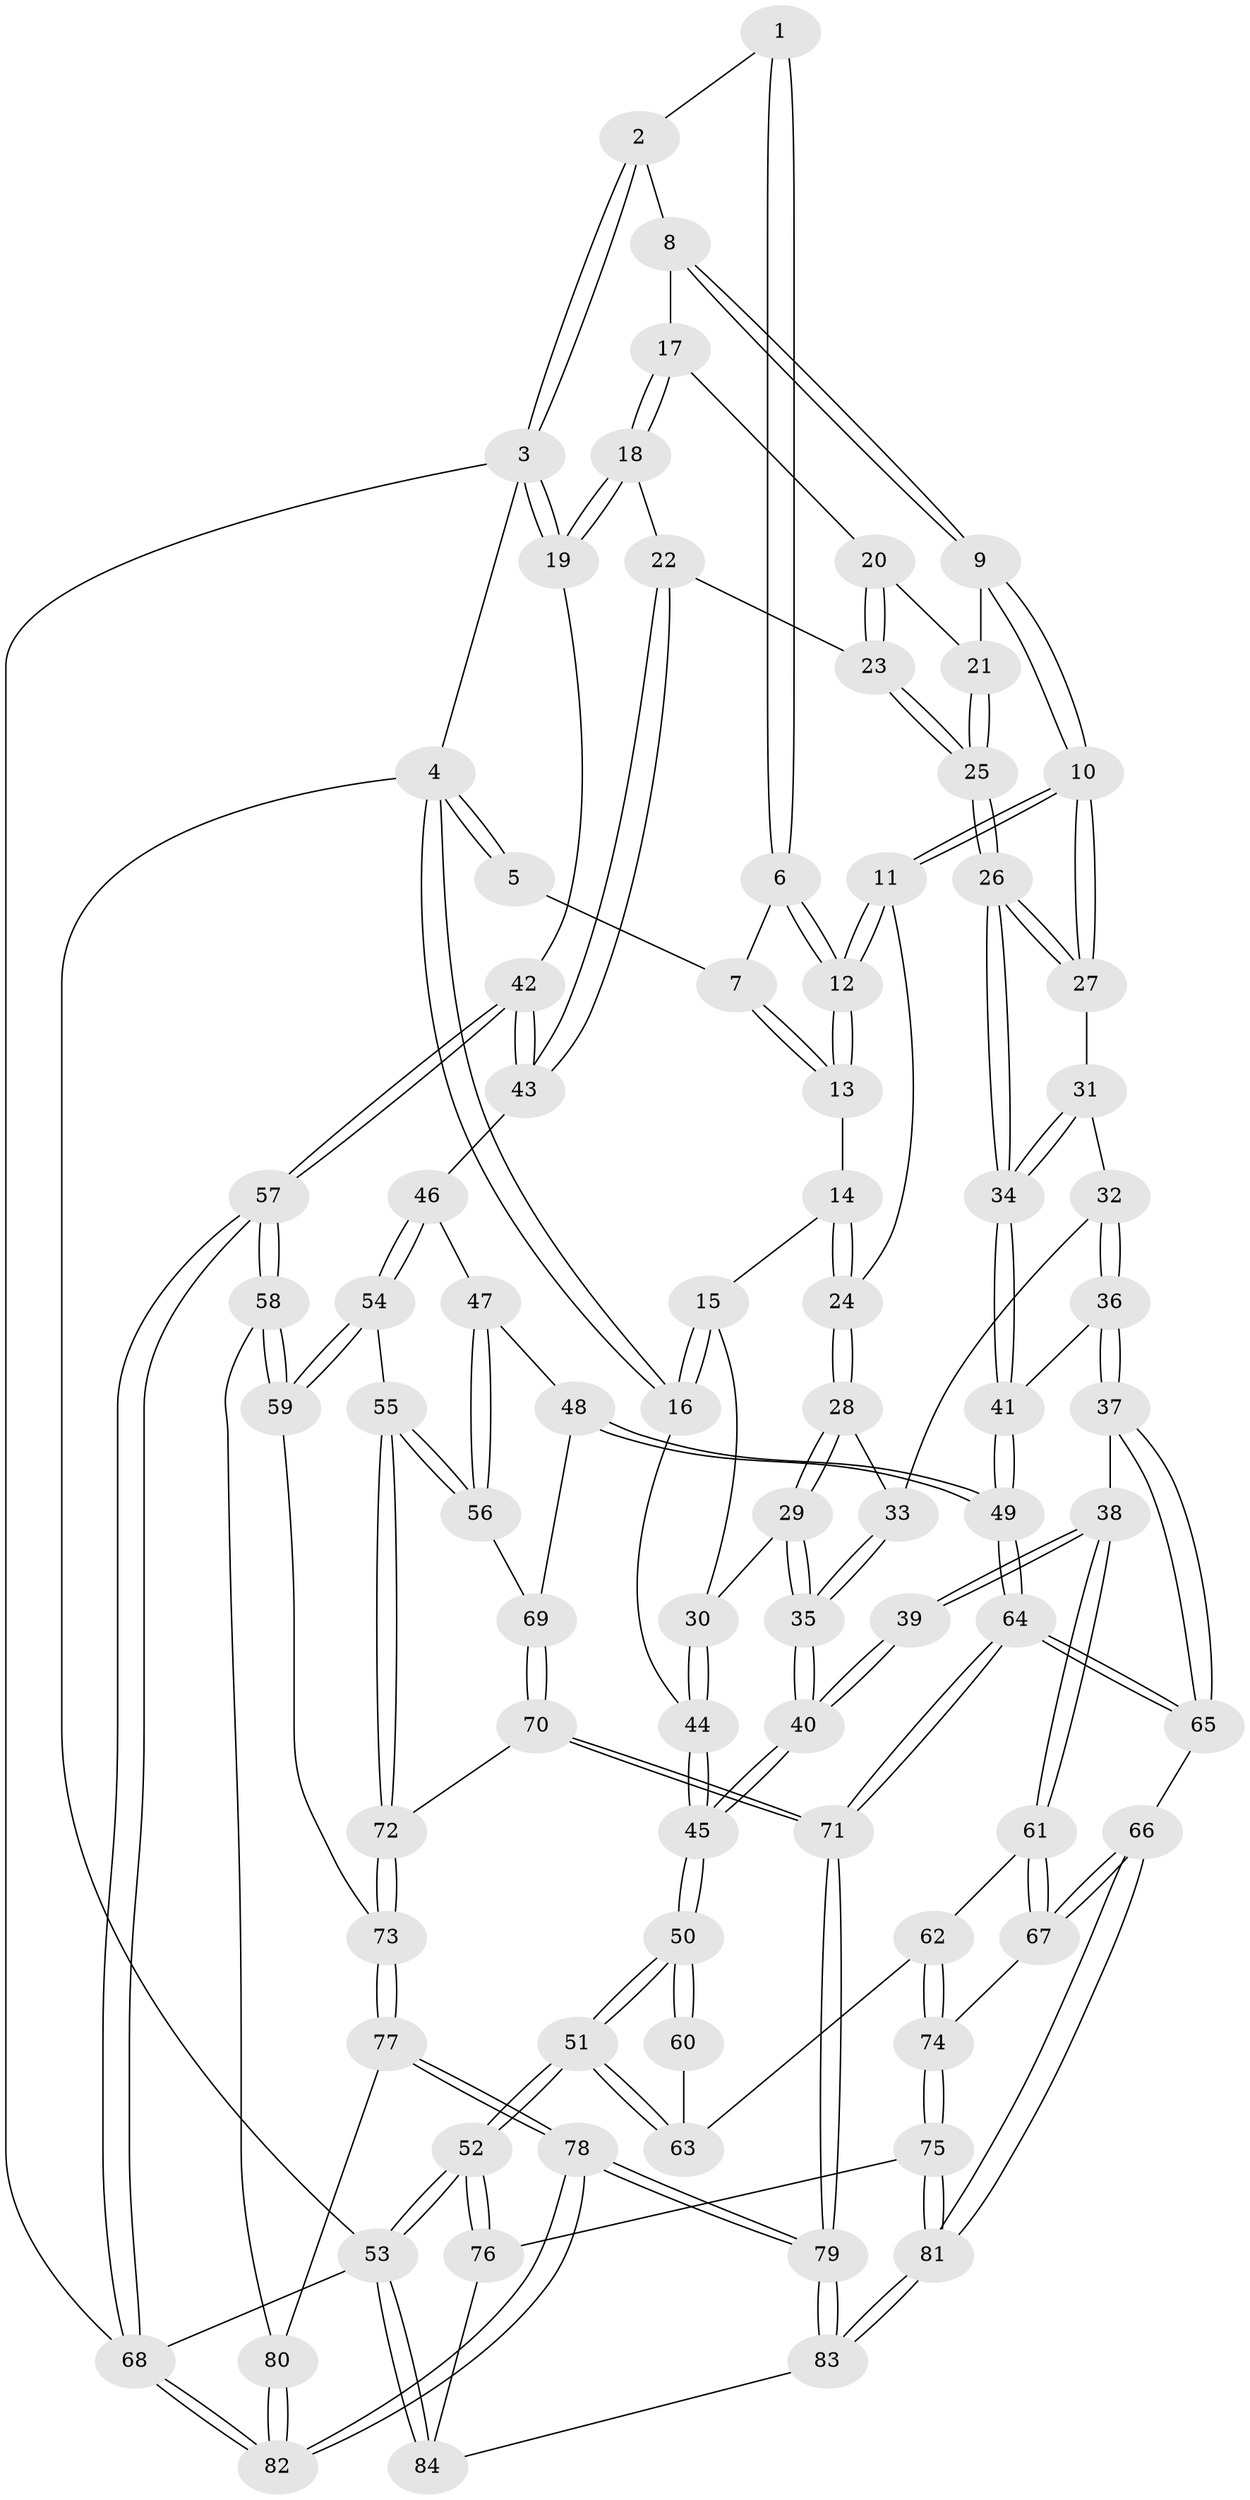 // Generated by graph-tools (version 1.1) at 2025/38/03/09/25 02:38:56]
// undirected, 84 vertices, 207 edges
graph export_dot {
graph [start="1"]
  node [color=gray90,style=filled];
  1 [pos="+0.43183614812520776+0"];
  2 [pos="+0.544685507540408+0"];
  3 [pos="+1+0"];
  4 [pos="+0+0"];
  5 [pos="+0.05388846401265329+0"];
  6 [pos="+0.3312325387856634+0.06385725157222442"];
  7 [pos="+0.20663786939836115+0.04421777454643062"];
  8 [pos="+0.5491875217683219+0"];
  9 [pos="+0.5235526558983588+0.04579945058483933"];
  10 [pos="+0.464349790199896+0.16090164797766876"];
  11 [pos="+0.3394088008055736+0.13289815479397568"];
  12 [pos="+0.33357465069576747+0.10368946266576977"];
  13 [pos="+0.20341843574910473+0.08317096063665703"];
  14 [pos="+0.2016769486878113+0.08955535444198343"];
  15 [pos="+0.13369593813665634+0.1575865867757955"];
  16 [pos="+0+0"];
  17 [pos="+0.7055239395798325+0.0532631533744094"];
  18 [pos="+0.8023953397251149+0.12958592629564308"];
  19 [pos="+1+0"];
  20 [pos="+0.6574342626142303+0.11275822803353176"];
  21 [pos="+0.6043596147076108+0.13104975080263162"];
  22 [pos="+0.7429256937050441+0.23562959090222146"];
  23 [pos="+0.683580841192596+0.25654692320863554"];
  24 [pos="+0.2964804956141177+0.17672762904634226"];
  25 [pos="+0.6463115498754548+0.274615833242873"];
  26 [pos="+0.6074743204076737+0.310479108742224"];
  27 [pos="+0.46891692780688043+0.17761724794793446"];
  28 [pos="+0.2895323896914603+0.19187957123799318"];
  29 [pos="+0.16768597739035726+0.24880332969392946"];
  30 [pos="+0.16765321623033386+0.24878176459193768"];
  31 [pos="+0.39572696378499306+0.26961867055520383"];
  32 [pos="+0.3600649665949053+0.280147998416936"];
  33 [pos="+0.3481716930041676+0.27712176898182056"];
  34 [pos="+0.5715550338369776+0.4484443689001299"];
  35 [pos="+0.2139613750116118+0.392596273204787"];
  36 [pos="+0.40231014724998104+0.47640968872721867"];
  37 [pos="+0.3047633467150029+0.5096061237488313"];
  38 [pos="+0.28528929452715956+0.5086081740259843"];
  39 [pos="+0.21366725251663124+0.4642220524252054"];
  40 [pos="+0.2121831046367201+0.4621955255422707"];
  41 [pos="+0.570525571754913+0.46069909332571735"];
  42 [pos="+1+0.42481781696931087"];
  43 [pos="+0.9503917520797672+0.4297604742556962"];
  44 [pos="+0+0.3274828155494979"];
  45 [pos="+0+0.4100029801725801"];
  46 [pos="+0.926637177221393+0.44129504271377745"];
  47 [pos="+0.8478233101518245+0.47208690699232636"];
  48 [pos="+0.6293741824366781+0.4992733674033849"];
  49 [pos="+0.5916923030367576+0.4867482218070116"];
  50 [pos="+0+0.681368530131381"];
  51 [pos="+0+0.6853683875816748"];
  52 [pos="+0+1"];
  53 [pos="+0+1"];
  54 [pos="+0.8461478093722479+0.7038627331471888"];
  55 [pos="+0.8123464773765144+0.6976043526862079"];
  56 [pos="+0.8068547027688112+0.6857331385381483"];
  57 [pos="+1+0.7504837184203453"];
  58 [pos="+1+0.7558173503077801"];
  59 [pos="+0.9174004626106558+0.7306830478979196"];
  60 [pos="+0.13475867243412368+0.5598862735482562"];
  61 [pos="+0.2552569152054448+0.608246904325675"];
  62 [pos="+0.1554437627646387+0.7493966607282769"];
  63 [pos="+0.10882653004299729+0.7250275302864164"];
  64 [pos="+0.4968996759768353+0.7890768728338574"];
  65 [pos="+0.4511976356081299+0.7918298916063319"];
  66 [pos="+0.41285790713533305+0.8095183622544149"];
  67 [pos="+0.3416340805360324+0.7933951611854544"];
  68 [pos="+1+1"];
  69 [pos="+0.6747472470424873+0.5763759772644873"];
  70 [pos="+0.6929441200865455+0.7741425165479577"];
  71 [pos="+0.5633276534921143+0.8351537699435307"];
  72 [pos="+0.7331262312303131+0.7727320633532899"];
  73 [pos="+0.7949437244816769+0.8476700578205375"];
  74 [pos="+0.1845898931631439+0.799925698950435"];
  75 [pos="+0.16948942382402865+0.8485029681833249"];
  76 [pos="+0.13917061031127956+0.8863713900657734"];
  77 [pos="+0.8004808734603058+0.862999845100488"];
  78 [pos="+0.7311400702048466+1"];
  79 [pos="+0.6952698758974688+1"];
  80 [pos="+0.906031614993757+0.8508685136065043"];
  81 [pos="+0.33338589062607216+0.9987801257032916"];
  82 [pos="+0.7403213142997691+1"];
  83 [pos="+0.31940674071580666+1"];
  84 [pos="+0.3084320500769419+1"];
  1 -- 2;
  1 -- 6;
  1 -- 6;
  2 -- 3;
  2 -- 3;
  2 -- 8;
  3 -- 4;
  3 -- 19;
  3 -- 19;
  3 -- 68;
  4 -- 5;
  4 -- 5;
  4 -- 16;
  4 -- 16;
  4 -- 53;
  5 -- 7;
  6 -- 7;
  6 -- 12;
  6 -- 12;
  7 -- 13;
  7 -- 13;
  8 -- 9;
  8 -- 9;
  8 -- 17;
  9 -- 10;
  9 -- 10;
  9 -- 21;
  10 -- 11;
  10 -- 11;
  10 -- 27;
  10 -- 27;
  11 -- 12;
  11 -- 12;
  11 -- 24;
  12 -- 13;
  12 -- 13;
  13 -- 14;
  14 -- 15;
  14 -- 24;
  14 -- 24;
  15 -- 16;
  15 -- 16;
  15 -- 30;
  16 -- 44;
  17 -- 18;
  17 -- 18;
  17 -- 20;
  18 -- 19;
  18 -- 19;
  18 -- 22;
  19 -- 42;
  20 -- 21;
  20 -- 23;
  20 -- 23;
  21 -- 25;
  21 -- 25;
  22 -- 23;
  22 -- 43;
  22 -- 43;
  23 -- 25;
  23 -- 25;
  24 -- 28;
  24 -- 28;
  25 -- 26;
  25 -- 26;
  26 -- 27;
  26 -- 27;
  26 -- 34;
  26 -- 34;
  27 -- 31;
  28 -- 29;
  28 -- 29;
  28 -- 33;
  29 -- 30;
  29 -- 35;
  29 -- 35;
  30 -- 44;
  30 -- 44;
  31 -- 32;
  31 -- 34;
  31 -- 34;
  32 -- 33;
  32 -- 36;
  32 -- 36;
  33 -- 35;
  33 -- 35;
  34 -- 41;
  34 -- 41;
  35 -- 40;
  35 -- 40;
  36 -- 37;
  36 -- 37;
  36 -- 41;
  37 -- 38;
  37 -- 65;
  37 -- 65;
  38 -- 39;
  38 -- 39;
  38 -- 61;
  38 -- 61;
  39 -- 40;
  39 -- 40;
  40 -- 45;
  40 -- 45;
  41 -- 49;
  41 -- 49;
  42 -- 43;
  42 -- 43;
  42 -- 57;
  42 -- 57;
  43 -- 46;
  44 -- 45;
  44 -- 45;
  45 -- 50;
  45 -- 50;
  46 -- 47;
  46 -- 54;
  46 -- 54;
  47 -- 48;
  47 -- 56;
  47 -- 56;
  48 -- 49;
  48 -- 49;
  48 -- 69;
  49 -- 64;
  49 -- 64;
  50 -- 51;
  50 -- 51;
  50 -- 60;
  50 -- 60;
  51 -- 52;
  51 -- 52;
  51 -- 63;
  51 -- 63;
  52 -- 53;
  52 -- 53;
  52 -- 76;
  52 -- 76;
  53 -- 84;
  53 -- 84;
  53 -- 68;
  54 -- 55;
  54 -- 59;
  54 -- 59;
  55 -- 56;
  55 -- 56;
  55 -- 72;
  55 -- 72;
  56 -- 69;
  57 -- 58;
  57 -- 58;
  57 -- 68;
  57 -- 68;
  58 -- 59;
  58 -- 59;
  58 -- 80;
  59 -- 73;
  60 -- 63;
  61 -- 62;
  61 -- 67;
  61 -- 67;
  62 -- 63;
  62 -- 74;
  62 -- 74;
  64 -- 65;
  64 -- 65;
  64 -- 71;
  64 -- 71;
  65 -- 66;
  66 -- 67;
  66 -- 67;
  66 -- 81;
  66 -- 81;
  67 -- 74;
  68 -- 82;
  68 -- 82;
  69 -- 70;
  69 -- 70;
  70 -- 71;
  70 -- 71;
  70 -- 72;
  71 -- 79;
  71 -- 79;
  72 -- 73;
  72 -- 73;
  73 -- 77;
  73 -- 77;
  74 -- 75;
  74 -- 75;
  75 -- 76;
  75 -- 81;
  75 -- 81;
  76 -- 84;
  77 -- 78;
  77 -- 78;
  77 -- 80;
  78 -- 79;
  78 -- 79;
  78 -- 82;
  78 -- 82;
  79 -- 83;
  79 -- 83;
  80 -- 82;
  80 -- 82;
  81 -- 83;
  81 -- 83;
  83 -- 84;
}
